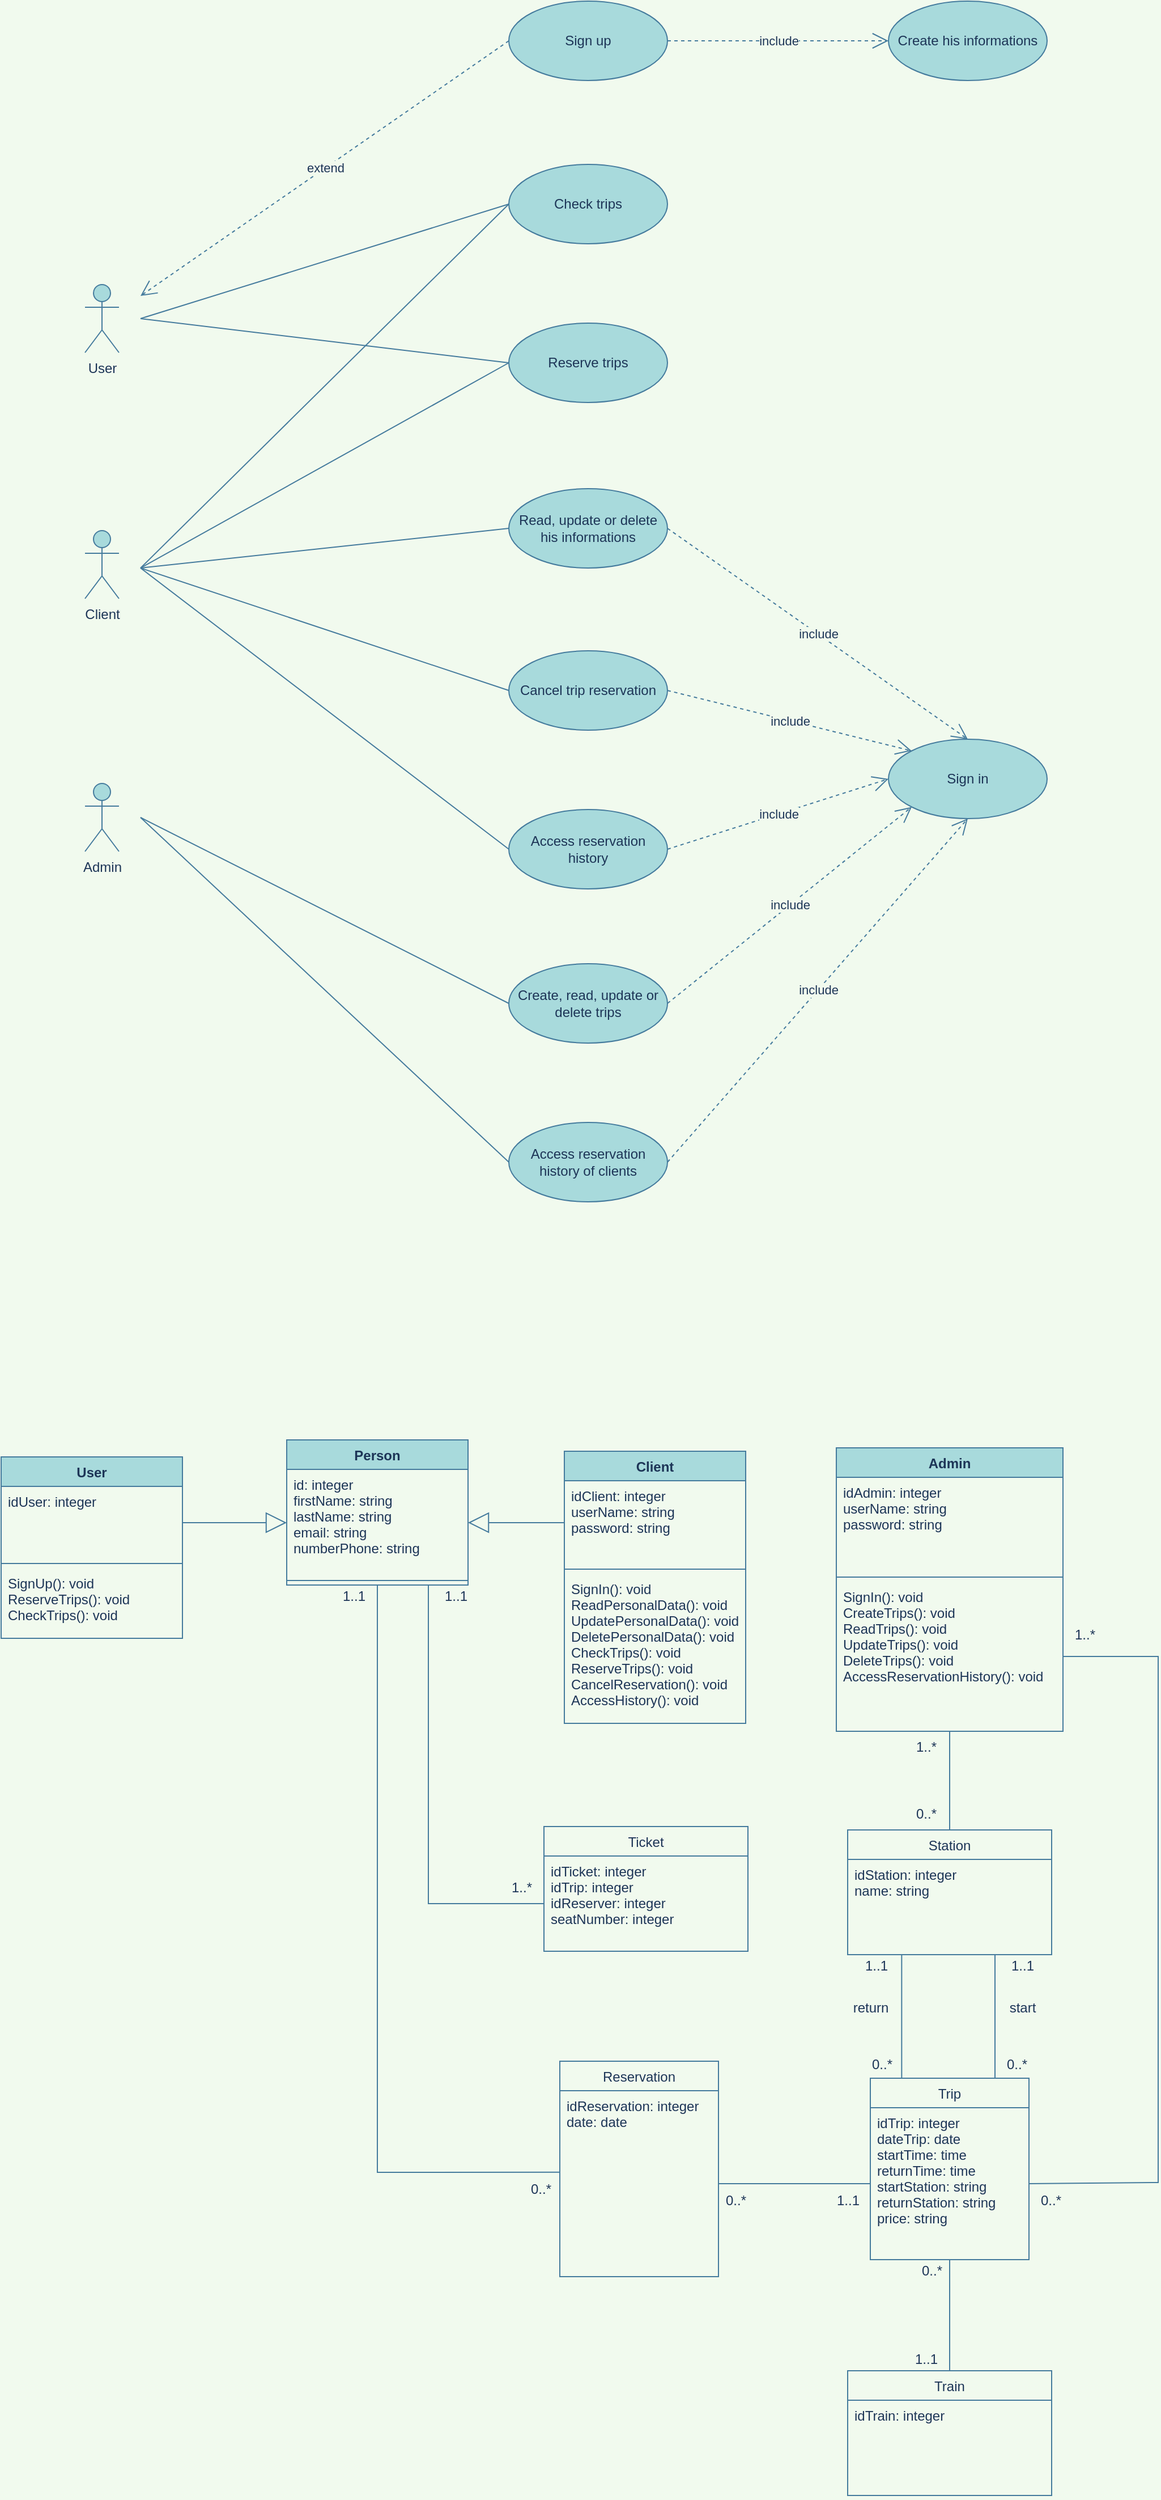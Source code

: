 <mxfile version="16.1.2" type="device"><diagram id="GMFrmrdeIj7cf_IxJxZl" name="Page-1"><mxGraphModel dx="1157" dy="737" grid="1" gridSize="10" guides="1" tooltips="1" connect="1" arrows="1" fold="1" page="1" pageScale="1" pageWidth="2339" pageHeight="3300" background="#F1FAEE" math="0" shadow="0"><root><mxCell id="0"/><mxCell id="1" parent="0"/><mxCell id="lP7fuE8DLJQ25AnNHhFb-1" value="User" style="shape=umlActor;verticalLabelPosition=bottom;verticalAlign=top;html=1;outlineConnect=0;fillColor=#A8DADC;strokeColor=#457B9D;fontColor=#1D3557;" parent="1" vertex="1"><mxGeometry x="203" y="330" width="30" height="60" as="geometry"/></mxCell><mxCell id="lP7fuE8DLJQ25AnNHhFb-2" value="Client" style="shape=umlActor;verticalLabelPosition=bottom;verticalAlign=top;html=1;outlineConnect=0;fillColor=#A8DADC;strokeColor=#457B9D;fontColor=#1D3557;" parent="1" vertex="1"><mxGeometry x="203" y="547" width="30" height="60" as="geometry"/></mxCell><mxCell id="lP7fuE8DLJQ25AnNHhFb-3" value="Admin" style="shape=umlActor;verticalLabelPosition=bottom;verticalAlign=top;html=1;outlineConnect=0;fillColor=#A8DADC;strokeColor=#457B9D;fontColor=#1D3557;" parent="1" vertex="1"><mxGeometry x="203" y="770" width="30" height="60" as="geometry"/></mxCell><mxCell id="lP7fuE8DLJQ25AnNHhFb-10" value="Check trips" style="ellipse;whiteSpace=wrap;html=1;fillColor=#A8DADC;strokeColor=#457B9D;fontColor=#1D3557;" parent="1" vertex="1"><mxGeometry x="577" y="224" width="140" height="70" as="geometry"/></mxCell><mxCell id="lP7fuE8DLJQ25AnNHhFb-11" value="Reserve trips" style="ellipse;whiteSpace=wrap;html=1;fillColor=#A8DADC;strokeColor=#457B9D;fontColor=#1D3557;" parent="1" vertex="1"><mxGeometry x="577" y="364" width="140" height="70" as="geometry"/></mxCell><mxCell id="lP7fuE8DLJQ25AnNHhFb-12" value="&lt;span&gt;Sign in&lt;/span&gt;" style="ellipse;whiteSpace=wrap;html=1;fillColor=#A8DADC;strokeColor=#457B9D;fontColor=#1D3557;" parent="1" vertex="1"><mxGeometry x="912" y="731" width="140" height="70" as="geometry"/></mxCell><mxCell id="lP7fuE8DLJQ25AnNHhFb-13" value="Read, update or delete his informations" style="ellipse;whiteSpace=wrap;html=1;fillColor=#A8DADC;strokeColor=#457B9D;fontColor=#1D3557;" parent="1" vertex="1"><mxGeometry x="577" y="510" width="140" height="70" as="geometry"/></mxCell><mxCell id="lP7fuE8DLJQ25AnNHhFb-14" value="Cancel trip reservation" style="ellipse;whiteSpace=wrap;html=1;fillColor=#A8DADC;strokeColor=#457B9D;fontColor=#1D3557;" parent="1" vertex="1"><mxGeometry x="577" y="653" width="140" height="70" as="geometry"/></mxCell><mxCell id="lP7fuE8DLJQ25AnNHhFb-15" value="&lt;span&gt;Access reservation history&lt;/span&gt;" style="ellipse;whiteSpace=wrap;html=1;fillColor=#A8DADC;strokeColor=#457B9D;fontColor=#1D3557;" parent="1" vertex="1"><mxGeometry x="577" y="793" width="140" height="70" as="geometry"/></mxCell><mxCell id="RDnRr00sYv68q6PSbp-t-7" value="" style="endArrow=none;html=1;rounded=0;entryX=0;entryY=0.5;entryDx=0;entryDy=0;labelBackgroundColor=#F1FAEE;strokeColor=#457B9D;fontColor=#1D3557;" parent="1" target="lP7fuE8DLJQ25AnNHhFb-10" edge="1"><mxGeometry width="50" height="50" relative="1" as="geometry"><mxPoint x="252" y="360" as="sourcePoint"/><mxPoint x="442" y="190" as="targetPoint"/></mxGeometry></mxCell><mxCell id="RDnRr00sYv68q6PSbp-t-9" value="" style="endArrow=none;html=1;rounded=0;entryX=0;entryY=0.5;entryDx=0;entryDy=0;labelBackgroundColor=#F1FAEE;strokeColor=#457B9D;fontColor=#1D3557;" parent="1" target="lP7fuE8DLJQ25AnNHhFb-11" edge="1"><mxGeometry width="50" height="50" relative="1" as="geometry"><mxPoint x="252" y="360" as="sourcePoint"/><mxPoint x="606.95" y="174.531" as="targetPoint"/></mxGeometry></mxCell><mxCell id="RDnRr00sYv68q6PSbp-t-10" value="" style="endArrow=none;html=1;rounded=0;entryX=0;entryY=0.5;entryDx=0;entryDy=0;labelBackgroundColor=#F1FAEE;strokeColor=#457B9D;fontColor=#1D3557;" parent="1" target="lP7fuE8DLJQ25AnNHhFb-10" edge="1"><mxGeometry width="50" height="50" relative="1" as="geometry"><mxPoint x="252" y="580" as="sourcePoint"/><mxPoint x="582" y="190" as="targetPoint"/></mxGeometry></mxCell><mxCell id="RDnRr00sYv68q6PSbp-t-12" value="" style="endArrow=none;html=1;rounded=0;entryX=0;entryY=0.5;entryDx=0;entryDy=0;labelBackgroundColor=#F1FAEE;strokeColor=#457B9D;fontColor=#1D3557;" parent="1" target="lP7fuE8DLJQ25AnNHhFb-11" edge="1"><mxGeometry width="50" height="50" relative="1" as="geometry"><mxPoint x="252" y="580" as="sourcePoint"/><mxPoint x="587" y="199" as="targetPoint"/></mxGeometry></mxCell><mxCell id="RDnRr00sYv68q6PSbp-t-14" value="" style="endArrow=none;html=1;rounded=0;entryX=0;entryY=0.5;entryDx=0;entryDy=0;labelBackgroundColor=#F1FAEE;strokeColor=#457B9D;fontColor=#1D3557;" parent="1" target="lP7fuE8DLJQ25AnNHhFb-13" edge="1"><mxGeometry width="50" height="50" relative="1" as="geometry"><mxPoint x="252" y="580" as="sourcePoint"/><mxPoint x="587" y="479" as="targetPoint"/></mxGeometry></mxCell><mxCell id="RDnRr00sYv68q6PSbp-t-15" value="" style="endArrow=none;html=1;rounded=0;entryX=0;entryY=0.5;entryDx=0;entryDy=0;labelBackgroundColor=#F1FAEE;strokeColor=#457B9D;fontColor=#1D3557;" parent="1" target="lP7fuE8DLJQ25AnNHhFb-14" edge="1"><mxGeometry width="50" height="50" relative="1" as="geometry"><mxPoint x="252" y="580" as="sourcePoint"/><mxPoint x="587" y="616" as="targetPoint"/></mxGeometry></mxCell><mxCell id="aR-QpTUlCS7GrwapQ0f--2" value="User" style="swimlane;fontStyle=1;align=center;verticalAlign=top;childLayout=stackLayout;horizontal=1;startSize=26;horizontalStack=0;resizeParent=1;resizeParentMax=0;resizeLast=0;collapsible=1;marginBottom=0;fillColor=#A8DADC;strokeColor=#457B9D;fontColor=#1D3557;" parent="1" vertex="1"><mxGeometry x="129" y="1364" width="160" height="160" as="geometry"/></mxCell><mxCell id="aR-QpTUlCS7GrwapQ0f--3" value="idUser: integer" style="text;strokeColor=none;fillColor=none;align=left;verticalAlign=top;spacingLeft=4;spacingRight=4;overflow=hidden;rotatable=0;points=[[0,0.5],[1,0.5]];portConstraint=eastwest;fontColor=#1D3557;" parent="aR-QpTUlCS7GrwapQ0f--2" vertex="1"><mxGeometry y="26" width="160" height="64" as="geometry"/></mxCell><mxCell id="aR-QpTUlCS7GrwapQ0f--4" value="" style="line;strokeWidth=1;fillColor=none;align=left;verticalAlign=middle;spacingTop=-1;spacingLeft=3;spacingRight=3;rotatable=0;labelPosition=right;points=[];portConstraint=eastwest;labelBackgroundColor=#F1FAEE;strokeColor=#457B9D;fontColor=#1D3557;" parent="aR-QpTUlCS7GrwapQ0f--2" vertex="1"><mxGeometry y="90" width="160" height="8" as="geometry"/></mxCell><mxCell id="aR-QpTUlCS7GrwapQ0f--5" value="SignUp(): void&#10;ReserveTrips(): void&#10;CheckTrips(): void" style="text;strokeColor=none;fillColor=none;align=left;verticalAlign=top;spacingLeft=4;spacingRight=4;overflow=hidden;rotatable=0;points=[[0,0.5],[1,0.5]];portConstraint=eastwest;fontColor=#1D3557;" parent="aR-QpTUlCS7GrwapQ0f--2" vertex="1"><mxGeometry y="98" width="160" height="62" as="geometry"/></mxCell><mxCell id="aR-QpTUlCS7GrwapQ0f--6" value="Trip" style="swimlane;fontStyle=0;childLayout=stackLayout;horizontal=1;startSize=26;fillColor=none;horizontalStack=0;resizeParent=1;resizeParentMax=0;resizeLast=0;collapsible=1;marginBottom=0;strokeColor=#457B9D;fontColor=#1D3557;" parent="1" vertex="1"><mxGeometry x="896" y="1912" width="140" height="160" as="geometry"/></mxCell><mxCell id="aR-QpTUlCS7GrwapQ0f--7" value="idTrip: integer&#10;dateTrip: date&#10;startTime: time&#10;returnTime: time&#10;startStation: string&#10;returnStation: string&#10;price: string" style="text;strokeColor=none;fillColor=none;align=left;verticalAlign=top;spacingLeft=4;spacingRight=4;overflow=hidden;rotatable=0;points=[[0,0.5],[1,0.5]];portConstraint=eastwest;fontColor=#1D3557;" parent="aR-QpTUlCS7GrwapQ0f--6" vertex="1"><mxGeometry y="26" width="140" height="134" as="geometry"/></mxCell><mxCell id="aR-QpTUlCS7GrwapQ0f--12" value="Admin" style="swimlane;fontStyle=1;align=center;verticalAlign=top;childLayout=stackLayout;horizontal=1;startSize=26;horizontalStack=0;resizeParent=1;resizeParentMax=0;resizeLast=0;collapsible=1;marginBottom=0;fillColor=#A8DADC;strokeColor=#457B9D;fontColor=#1D3557;" parent="1" vertex="1"><mxGeometry x="866" y="1356" width="200" height="250" as="geometry"/></mxCell><mxCell id="aR-QpTUlCS7GrwapQ0f--13" value="idAdmin: integer&#10;userName: string&#10;password: string&#10;" style="text;strokeColor=none;fillColor=none;align=left;verticalAlign=top;spacingLeft=4;spacingRight=4;overflow=hidden;rotatable=0;points=[[0,0.5],[1,0.5]];portConstraint=eastwest;fontColor=#1D3557;" parent="aR-QpTUlCS7GrwapQ0f--12" vertex="1"><mxGeometry y="26" width="200" height="84" as="geometry"/></mxCell><mxCell id="aR-QpTUlCS7GrwapQ0f--14" value="" style="line;strokeWidth=1;fillColor=none;align=left;verticalAlign=middle;spacingTop=-1;spacingLeft=3;spacingRight=3;rotatable=0;labelPosition=right;points=[];portConstraint=eastwest;labelBackgroundColor=#F1FAEE;strokeColor=#457B9D;fontColor=#1D3557;" parent="aR-QpTUlCS7GrwapQ0f--12" vertex="1"><mxGeometry y="110" width="200" height="8" as="geometry"/></mxCell><mxCell id="aR-QpTUlCS7GrwapQ0f--15" value="SignIn(): void&#10;CreateTrips(): void&#10;ReadTrips(): void&#10;UpdateTrips(): void&#10;DeleteTrips(): void&#10;AccessReservationHistory(): void" style="text;strokeColor=none;fillColor=none;align=left;verticalAlign=top;spacingLeft=4;spacingRight=4;overflow=hidden;rotatable=0;points=[[0,0.5],[1,0.5]];portConstraint=eastwest;fontColor=#1D3557;" parent="aR-QpTUlCS7GrwapQ0f--12" vertex="1"><mxGeometry y="118" width="200" height="132" as="geometry"/></mxCell><mxCell id="aR-QpTUlCS7GrwapQ0f--16" value="Reservation" style="swimlane;fontStyle=0;childLayout=stackLayout;horizontal=1;startSize=26;fillColor=none;horizontalStack=0;resizeParent=1;resizeParentMax=0;resizeLast=0;collapsible=1;marginBottom=0;strokeColor=#457B9D;fontColor=#1D3557;" parent="1" vertex="1"><mxGeometry x="622" y="1897" width="140" height="190" as="geometry"/></mxCell><mxCell id="aR-QpTUlCS7GrwapQ0f--17" value="idReservation: integer&#10;date: date" style="text;strokeColor=none;fillColor=none;align=left;verticalAlign=top;spacingLeft=4;spacingRight=4;overflow=hidden;rotatable=0;points=[[0,0.5],[1,0.5]];portConstraint=eastwest;fontColor=#1D3557;" parent="aR-QpTUlCS7GrwapQ0f--16" vertex="1"><mxGeometry y="26" width="140" height="164" as="geometry"/></mxCell><mxCell id="aR-QpTUlCS7GrwapQ0f--22" value="Sign up" style="ellipse;whiteSpace=wrap;html=1;fillColor=#A8DADC;strokeColor=#457B9D;fontColor=#1D3557;" parent="1" vertex="1"><mxGeometry x="577" y="80" width="140" height="70" as="geometry"/></mxCell><mxCell id="aR-QpTUlCS7GrwapQ0f--24" value="Create, read, update or delete trips" style="ellipse;whiteSpace=wrap;html=1;fillColor=#A8DADC;strokeColor=#457B9D;fontColor=#1D3557;" parent="1" vertex="1"><mxGeometry x="577" y="929" width="140" height="70" as="geometry"/></mxCell><mxCell id="aR-QpTUlCS7GrwapQ0f--25" value="" style="endArrow=none;html=1;rounded=0;entryX=0;entryY=0.5;entryDx=0;entryDy=0;labelBackgroundColor=#F1FAEE;strokeColor=#457B9D;fontColor=#1D3557;" parent="1" target="aR-QpTUlCS7GrwapQ0f--24" edge="1"><mxGeometry width="50" height="50" relative="1" as="geometry"><mxPoint x="252" y="800" as="sourcePoint"/><mxPoint x="587" y="969" as="targetPoint"/></mxGeometry></mxCell><mxCell id="IGhQNBZJm9unFmUwt0IC-1" value="Person" style="swimlane;fontStyle=1;align=center;verticalAlign=top;childLayout=stackLayout;horizontal=1;startSize=26;horizontalStack=0;resizeParent=1;resizeParentMax=0;resizeLast=0;collapsible=1;marginBottom=0;fillColor=#A8DADC;strokeColor=#457B9D;fontColor=#1D3557;" parent="1" vertex="1"><mxGeometry x="381" y="1349" width="160" height="128" as="geometry"/></mxCell><mxCell id="IGhQNBZJm9unFmUwt0IC-2" value="id: integer&#10;firstName: string&#10;lastName: string&#10;email: string&#10;numberPhone: string" style="text;strokeColor=none;fillColor=none;align=left;verticalAlign=top;spacingLeft=4;spacingRight=4;overflow=hidden;rotatable=0;points=[[0,0.5],[1,0.5]];portConstraint=eastwest;fontColor=#1D3557;" parent="IGhQNBZJm9unFmUwt0IC-1" vertex="1"><mxGeometry y="26" width="160" height="94" as="geometry"/></mxCell><mxCell id="IGhQNBZJm9unFmUwt0IC-3" value="" style="line;strokeWidth=1;fillColor=none;align=left;verticalAlign=middle;spacingTop=-1;spacingLeft=3;spacingRight=3;rotatable=0;labelPosition=right;points=[];portConstraint=eastwest;labelBackgroundColor=#F1FAEE;strokeColor=#457B9D;fontColor=#1D3557;" parent="IGhQNBZJm9unFmUwt0IC-1" vertex="1"><mxGeometry y="120" width="160" height="8" as="geometry"/></mxCell><mxCell id="IGhQNBZJm9unFmUwt0IC-5" value="" style="endArrow=none;html=1;rounded=0;entryX=0;entryY=0.5;entryDx=0;entryDy=0;labelBackgroundColor=#F1FAEE;strokeColor=#457B9D;fontColor=#1D3557;" parent="1" target="lP7fuE8DLJQ25AnNHhFb-15" edge="1"><mxGeometry width="50" height="50" relative="1" as="geometry"><mxPoint x="252" y="580" as="sourcePoint"/><mxPoint x="587" y="829" as="targetPoint"/></mxGeometry></mxCell><mxCell id="IGhQNBZJm9unFmUwt0IC-15" value="Station" style="swimlane;fontStyle=0;childLayout=stackLayout;horizontal=1;startSize=26;fillColor=none;horizontalStack=0;resizeParent=1;resizeParentMax=0;resizeLast=0;collapsible=1;marginBottom=0;strokeColor=#457B9D;fontColor=#1D3557;" parent="1" vertex="1"><mxGeometry x="876" y="1693" width="180" height="110" as="geometry"/></mxCell><mxCell id="IGhQNBZJm9unFmUwt0IC-16" value="idStation: integer&#10;name: string" style="text;strokeColor=none;fillColor=none;align=left;verticalAlign=top;spacingLeft=4;spacingRight=4;overflow=hidden;rotatable=0;points=[[0,0.5],[1,0.5]];portConstraint=eastwest;fontColor=#1D3557;" parent="IGhQNBZJm9unFmUwt0IC-15" vertex="1"><mxGeometry y="26" width="180" height="84" as="geometry"/></mxCell><mxCell id="IGhQNBZJm9unFmUwt0IC-27" value="" style="endArrow=none;html=1;rounded=0;exitX=0;exitY=0.5;exitDx=0;exitDy=0;entryX=1;entryY=0.5;entryDx=0;entryDy=0;labelBackgroundColor=#F1FAEE;strokeColor=#457B9D;fontColor=#1D3557;" parent="1" source="aR-QpTUlCS7GrwapQ0f--7" target="aR-QpTUlCS7GrwapQ0f--17" edge="1"><mxGeometry width="50" height="50" relative="1" as="geometry"><mxPoint x="1043" y="1577" as="sourcePoint"/><mxPoint x="793" y="2064" as="targetPoint"/></mxGeometry></mxCell><mxCell id="IGhQNBZJm9unFmUwt0IC-28" value="1..1" style="text;html=1;align=center;verticalAlign=middle;resizable=0;points=[];autosize=1;strokeColor=none;fillColor=none;fontColor=#1D3557;" parent="1" vertex="1"><mxGeometry x="856" y="2010" width="40" height="20" as="geometry"/></mxCell><mxCell id="IGhQNBZJm9unFmUwt0IC-29" value="0..*" style="text;html=1;align=center;verticalAlign=middle;resizable=0;points=[];autosize=1;strokeColor=none;fillColor=none;fontColor=#1D3557;" parent="1" vertex="1"><mxGeometry x="762" y="2010" width="30" height="20" as="geometry"/></mxCell><mxCell id="IGhQNBZJm9unFmUwt0IC-31" value="" style="endArrow=none;html=1;rounded=0;exitX=1;exitY=0.5;exitDx=0;exitDy=0;entryX=1;entryY=0.5;entryDx=0;entryDy=0;labelBackgroundColor=#F1FAEE;strokeColor=#457B9D;fontColor=#1D3557;" parent="1" source="aR-QpTUlCS7GrwapQ0f--15" target="aR-QpTUlCS7GrwapQ0f--7" edge="1"><mxGeometry width="50" height="50" relative="1" as="geometry"><mxPoint x="1090" y="1700" as="sourcePoint"/><mxPoint x="1140" y="1650" as="targetPoint"/><Array as="points"><mxPoint x="1150" y="1540"/><mxPoint x="1150" y="2004"/></Array></mxGeometry></mxCell><mxCell id="IGhQNBZJm9unFmUwt0IC-32" value="1..*" style="text;html=1;align=center;verticalAlign=middle;resizable=0;points=[];autosize=1;strokeColor=none;fillColor=none;fontColor=#1D3557;" parent="1" vertex="1"><mxGeometry x="1070" y="1511" width="30" height="20" as="geometry"/></mxCell><mxCell id="IGhQNBZJm9unFmUwt0IC-33" value="0..*" style="text;html=1;align=center;verticalAlign=middle;resizable=0;points=[];autosize=1;strokeColor=none;fillColor=none;fontColor=#1D3557;" parent="1" vertex="1"><mxGeometry x="1040" y="2010" width="30" height="20" as="geometry"/></mxCell><mxCell id="IGhQNBZJm9unFmUwt0IC-35" value="" style="endArrow=none;html=1;rounded=0;exitX=0.5;exitY=1;exitDx=0;exitDy=0;entryX=-0.002;entryY=0.438;entryDx=0;entryDy=0;entryPerimeter=0;labelBackgroundColor=#F1FAEE;strokeColor=#457B9D;fontColor=#1D3557;" parent="1" source="IGhQNBZJm9unFmUwt0IC-1" target="aR-QpTUlCS7GrwapQ0f--17" edge="1"><mxGeometry width="50" height="50" relative="1" as="geometry"><mxPoint x="-21.76" y="1541.56" as="sourcePoint"/><mxPoint x="240" y="1750" as="targetPoint"/><Array as="points"><mxPoint x="461" y="1995"/></Array></mxGeometry></mxCell><mxCell id="IGhQNBZJm9unFmUwt0IC-36" value="0..*" style="text;html=1;align=center;verticalAlign=middle;resizable=0;points=[];autosize=1;strokeColor=none;fillColor=none;fontColor=#1D3557;" parent="1" vertex="1"><mxGeometry x="590" y="2000" width="30" height="20" as="geometry"/></mxCell><mxCell id="IGhQNBZJm9unFmUwt0IC-38" value="1..1" style="text;html=1;align=center;verticalAlign=middle;resizable=0;points=[];autosize=1;strokeColor=none;fillColor=none;fontColor=#1D3557;" parent="1" vertex="1"><mxGeometry x="420" y="1477" width="40" height="20" as="geometry"/></mxCell><mxCell id="IGhQNBZJm9unFmUwt0IC-40" value="Client" style="swimlane;fontStyle=1;align=center;verticalAlign=top;childLayout=stackLayout;horizontal=1;startSize=26;horizontalStack=0;resizeParent=1;resizeParentMax=0;resizeLast=0;collapsible=1;marginBottom=0;fillColor=#A8DADC;strokeColor=#457B9D;fontColor=#1D3557;" parent="1" vertex="1"><mxGeometry x="626" y="1359" width="160" height="240" as="geometry"/></mxCell><mxCell id="IGhQNBZJm9unFmUwt0IC-41" value="idClient: integer&#10;userName: string&#10;password: string" style="text;strokeColor=none;fillColor=none;align=left;verticalAlign=top;spacingLeft=4;spacingRight=4;overflow=hidden;rotatable=0;points=[[0,0.5],[1,0.5]];portConstraint=eastwest;fontColor=#1D3557;" parent="IGhQNBZJm9unFmUwt0IC-40" vertex="1"><mxGeometry y="26" width="160" height="74" as="geometry"/></mxCell><mxCell id="IGhQNBZJm9unFmUwt0IC-42" value="" style="line;strokeWidth=1;fillColor=none;align=left;verticalAlign=middle;spacingTop=-1;spacingLeft=3;spacingRight=3;rotatable=0;labelPosition=right;points=[];portConstraint=eastwest;labelBackgroundColor=#F1FAEE;strokeColor=#457B9D;fontColor=#1D3557;" parent="IGhQNBZJm9unFmUwt0IC-40" vertex="1"><mxGeometry y="100" width="160" height="8" as="geometry"/></mxCell><mxCell id="IGhQNBZJm9unFmUwt0IC-43" value="SignIn(): void&#10;ReadPersonalData(): void&#10;UpdatePersonalData(): void&#10;DeletePersonalData(): void&#10;CheckTrips(): void&#10;ReserveTrips(): void&#10;CancelReservation(): void&#10;AccessHistory(): void" style="text;strokeColor=none;fillColor=none;align=left;verticalAlign=top;spacingLeft=4;spacingRight=4;overflow=hidden;rotatable=0;points=[[0,0.5],[1,0.5]];portConstraint=eastwest;fontColor=#1D3557;" parent="IGhQNBZJm9unFmUwt0IC-40" vertex="1"><mxGeometry y="108" width="160" height="132" as="geometry"/></mxCell><mxCell id="k-HqamVYPhL8rSmxD8zL-2" value="" style="endArrow=none;html=1;rounded=0;exitX=0.5;exitY=0;exitDx=0;exitDy=0;labelBackgroundColor=#F1FAEE;strokeColor=#457B9D;fontColor=#1D3557;" parent="1" source="IGhQNBZJm9unFmUwt0IC-15" target="aR-QpTUlCS7GrwapQ0f--15" edge="1"><mxGeometry width="50" height="50" relative="1" as="geometry"><mxPoint x="810" y="1710" as="sourcePoint"/><mxPoint x="990" y="1640" as="targetPoint"/></mxGeometry></mxCell><mxCell id="k-HqamVYPhL8rSmxD8zL-5" value="0..*" style="text;html=1;align=center;verticalAlign=middle;resizable=0;points=[];autosize=1;strokeColor=none;fillColor=none;fontColor=#1D3557;" parent="1" vertex="1"><mxGeometry x="930" y="1669" width="30" height="20" as="geometry"/></mxCell><mxCell id="k-HqamVYPhL8rSmxD8zL-6" value="1..*" style="text;html=1;align=center;verticalAlign=middle;resizable=0;points=[];autosize=1;strokeColor=none;fillColor=none;fontColor=#1D3557;" parent="1" vertex="1"><mxGeometry x="930" y="1610" width="30" height="20" as="geometry"/></mxCell><mxCell id="k-HqamVYPhL8rSmxD8zL-7" value="Ticket" style="swimlane;fontStyle=0;childLayout=stackLayout;horizontal=1;startSize=26;fillColor=none;horizontalStack=0;resizeParent=1;resizeParentMax=0;resizeLast=0;collapsible=1;marginBottom=0;strokeColor=#457B9D;fontColor=#1D3557;" parent="1" vertex="1"><mxGeometry x="608" y="1690" width="180" height="110" as="geometry"/></mxCell><mxCell id="k-HqamVYPhL8rSmxD8zL-8" value="idTicket: integer&#10;idTrip: integer&#10;idReserver: integer&#10;seatNumber: integer" style="text;strokeColor=none;fillColor=none;align=left;verticalAlign=top;spacingLeft=4;spacingRight=4;overflow=hidden;rotatable=0;points=[[0,0.5],[1,0.5]];portConstraint=eastwest;fontColor=#1D3557;" parent="k-HqamVYPhL8rSmxD8zL-7" vertex="1"><mxGeometry y="26" width="180" height="84" as="geometry"/></mxCell><mxCell id="k-HqamVYPhL8rSmxD8zL-11" value="" style="endArrow=none;html=1;rounded=0;exitX=0;exitY=0.5;exitDx=0;exitDy=0;entryX=0.75;entryY=1;entryDx=0;entryDy=0;labelBackgroundColor=#F1FAEE;strokeColor=#457B9D;fontColor=#1D3557;" parent="1" source="k-HqamVYPhL8rSmxD8zL-8" edge="1"><mxGeometry width="50" height="50" relative="1" as="geometry"><mxPoint x="506.04" y="1690.99" as="sourcePoint"/><mxPoint x="506" y="1477" as="targetPoint"/><Array as="points"><mxPoint x="506" y="1758"/></Array></mxGeometry></mxCell><mxCell id="Xe8CKo-zfuuq57RGlqon-1" value="&lt;span&gt;Access reservation history of clients&lt;/span&gt;" style="ellipse;whiteSpace=wrap;html=1;fillColor=#A8DADC;strokeColor=#457B9D;fontColor=#1D3557;" parent="1" vertex="1"><mxGeometry x="577" y="1069" width="140" height="70" as="geometry"/></mxCell><mxCell id="Xe8CKo-zfuuq57RGlqon-2" value="" style="endArrow=none;html=1;rounded=0;entryX=0;entryY=0.5;entryDx=0;entryDy=0;labelBackgroundColor=#F1FAEE;strokeColor=#457B9D;fontColor=#1D3557;" parent="1" target="Xe8CKo-zfuuq57RGlqon-1" edge="1"><mxGeometry width="50" height="50" relative="1" as="geometry"><mxPoint x="252" y="800" as="sourcePoint"/><mxPoint x="587" y="1105" as="targetPoint"/></mxGeometry></mxCell><mxCell id="Xe8CKo-zfuuq57RGlqon-5" value="include" style="endArrow=open;endSize=12;dashed=1;html=1;rounded=0;exitX=1;exitY=0.5;exitDx=0;exitDy=0;entryX=0.5;entryY=0;entryDx=0;entryDy=0;labelBackgroundColor=#F1FAEE;strokeColor=#457B9D;fontColor=#1D3557;" parent="1" source="lP7fuE8DLJQ25AnNHhFb-13" target="lP7fuE8DLJQ25AnNHhFb-12" edge="1"><mxGeometry width="160" relative="1" as="geometry"><mxPoint x="742" y="547" as="sourcePoint"/><mxPoint x="902" y="547" as="targetPoint"/></mxGeometry></mxCell><mxCell id="Xe8CKo-zfuuq57RGlqon-6" value="include" style="endArrow=open;endSize=12;dashed=1;html=1;rounded=0;entryX=0;entryY=0;entryDx=0;entryDy=0;exitX=1;exitY=0.5;exitDx=0;exitDy=0;labelBackgroundColor=#F1FAEE;strokeColor=#457B9D;fontColor=#1D3557;" parent="1" source="lP7fuE8DLJQ25AnNHhFb-14" target="lP7fuE8DLJQ25AnNHhFb-12" edge="1"><mxGeometry width="160" relative="1" as="geometry"><mxPoint x="742" y="687.5" as="sourcePoint"/><mxPoint x="902" y="687.5" as="targetPoint"/></mxGeometry></mxCell><mxCell id="Xe8CKo-zfuuq57RGlqon-7" value="include" style="endArrow=open;endSize=12;dashed=1;html=1;rounded=0;entryX=0;entryY=0.5;entryDx=0;entryDy=0;exitX=1;exitY=0.5;exitDx=0;exitDy=0;labelBackgroundColor=#F1FAEE;strokeColor=#457B9D;fontColor=#1D3557;" parent="1" source="lP7fuE8DLJQ25AnNHhFb-15" target="lP7fuE8DLJQ25AnNHhFb-12" edge="1"><mxGeometry width="160" relative="1" as="geometry"><mxPoint x="742" y="820" as="sourcePoint"/><mxPoint x="902" y="820" as="targetPoint"/></mxGeometry></mxCell><mxCell id="Xe8CKo-zfuuq57RGlqon-8" value="include" style="endArrow=open;endSize=12;dashed=1;html=1;rounded=0;entryX=0;entryY=1;entryDx=0;entryDy=0;exitX=1;exitY=0.5;exitDx=0;exitDy=0;labelBackgroundColor=#F1FAEE;strokeColor=#457B9D;fontColor=#1D3557;" parent="1" source="aR-QpTUlCS7GrwapQ0f--24" target="lP7fuE8DLJQ25AnNHhFb-12" edge="1"><mxGeometry width="160" relative="1" as="geometry"><mxPoint x="742" y="960" as="sourcePoint"/><mxPoint x="902" y="960" as="targetPoint"/></mxGeometry></mxCell><mxCell id="Xe8CKo-zfuuq57RGlqon-9" value="include" style="endArrow=open;endSize=12;dashed=1;html=1;rounded=0;entryX=0.5;entryY=1;entryDx=0;entryDy=0;exitX=1;exitY=0.5;exitDx=0;exitDy=0;labelBackgroundColor=#F1FAEE;strokeColor=#457B9D;fontColor=#1D3557;" parent="1" source="Xe8CKo-zfuuq57RGlqon-1" target="lP7fuE8DLJQ25AnNHhFb-12" edge="1"><mxGeometry width="160" relative="1" as="geometry"><mxPoint x="732" y="1103.5" as="sourcePoint"/><mxPoint x="1012" y="660" as="targetPoint"/></mxGeometry></mxCell><mxCell id="Xe8CKo-zfuuq57RGlqon-18" value="extend" style="endArrow=open;endSize=12;dashed=1;html=1;rounded=0;exitX=0;exitY=0.5;exitDx=0;exitDy=0;labelBackgroundColor=#F1FAEE;strokeColor=#457B9D;fontColor=#1D3557;" parent="1" source="aR-QpTUlCS7GrwapQ0f--22" edge="1"><mxGeometry width="160" relative="1" as="geometry"><mxPoint x="272" y="200" as="sourcePoint"/><mxPoint x="252" y="340" as="targetPoint"/></mxGeometry></mxCell><mxCell id="Xe8CKo-zfuuq57RGlqon-19" value="Create his informations" style="ellipse;whiteSpace=wrap;html=1;fillColor=#A8DADC;strokeColor=#457B9D;fontColor=#1D3557;" parent="1" vertex="1"><mxGeometry x="912" y="80" width="140" height="70" as="geometry"/></mxCell><mxCell id="Xe8CKo-zfuuq57RGlqon-20" value="include" style="endArrow=open;endSize=12;dashed=1;html=1;rounded=0;exitX=1;exitY=0.5;exitDx=0;exitDy=0;entryX=0;entryY=0.5;entryDx=0;entryDy=0;labelBackgroundColor=#F1FAEE;strokeColor=#457B9D;fontColor=#1D3557;" parent="1" source="aR-QpTUlCS7GrwapQ0f--22" target="Xe8CKo-zfuuq57RGlqon-19" edge="1"><mxGeometry width="160" relative="1" as="geometry"><mxPoint x="897" y="105" as="sourcePoint"/><mxPoint x="932" y="300" as="targetPoint"/></mxGeometry></mxCell><mxCell id="41lzA-3gXnh6mDwH3k8v-6" value="" style="endArrow=block;endSize=16;endFill=0;html=1;rounded=0;exitX=0;exitY=0.5;exitDx=0;exitDy=0;entryX=1;entryY=0.5;entryDx=0;entryDy=0;labelBackgroundColor=#F1FAEE;strokeColor=#457B9D;fontColor=#1D3557;" parent="1" source="IGhQNBZJm9unFmUwt0IC-41" target="IGhQNBZJm9unFmUwt0IC-2" edge="1"><mxGeometry width="160" relative="1" as="geometry"><mxPoint x="511" y="1410" as="sourcePoint"/><mxPoint x="550" y="1370" as="targetPoint"/></mxGeometry></mxCell><mxCell id="41lzA-3gXnh6mDwH3k8v-7" value="" style="endArrow=block;endSize=16;endFill=0;html=1;rounded=0;exitX=1;exitY=0.5;exitDx=0;exitDy=0;entryX=0;entryY=0.5;entryDx=0;entryDy=0;labelBackgroundColor=#F1FAEE;strokeColor=#457B9D;fontColor=#1D3557;" parent="1" source="aR-QpTUlCS7GrwapQ0f--3" target="IGhQNBZJm9unFmUwt0IC-2" edge="1"><mxGeometry width="160" relative="1" as="geometry"><mxPoint x="289" y="1421" as="sourcePoint"/><mxPoint x="351" y="1433" as="targetPoint"/></mxGeometry></mxCell><mxCell id="41lzA-3gXnh6mDwH3k8v-10" value="" style="endArrow=none;html=1;rounded=0;labelBackgroundColor=#F1FAEE;strokeColor=#457B9D;fontColor=#1D3557;" parent="1" edge="1"><mxGeometry width="50" height="50" relative="1" as="geometry"><mxPoint x="1006" y="1912" as="sourcePoint"/><mxPoint x="1006" y="1803" as="targetPoint"/></mxGeometry></mxCell><mxCell id="41lzA-3gXnh6mDwH3k8v-12" value="Train" style="swimlane;fontStyle=0;childLayout=stackLayout;horizontal=1;startSize=26;fillColor=none;horizontalStack=0;resizeParent=1;resizeParentMax=0;resizeLast=0;collapsible=1;marginBottom=0;strokeColor=#457B9D;fontColor=#1D3557;" parent="1" vertex="1"><mxGeometry x="876" y="2170" width="180" height="110" as="geometry"/></mxCell><mxCell id="41lzA-3gXnh6mDwH3k8v-13" value="idTrain: integer" style="text;strokeColor=none;fillColor=none;align=left;verticalAlign=top;spacingLeft=4;spacingRight=4;overflow=hidden;rotatable=0;points=[[0,0.5],[1,0.5]];portConstraint=eastwest;fontColor=#1D3557;" parent="41lzA-3gXnh6mDwH3k8v-12" vertex="1"><mxGeometry y="26" width="180" height="84" as="geometry"/></mxCell><mxCell id="41lzA-3gXnh6mDwH3k8v-14" value="1..1" style="text;html=1;align=center;verticalAlign=middle;resizable=0;points=[];autosize=1;strokeColor=none;fillColor=none;fontColor=#1D3557;" parent="1" vertex="1"><mxGeometry x="925" y="2150" width="40" height="20" as="geometry"/></mxCell><mxCell id="41lzA-3gXnh6mDwH3k8v-15" value="0..*" style="text;html=1;align=center;verticalAlign=middle;resizable=0;points=[];autosize=1;strokeColor=none;fillColor=none;fontColor=#1D3557;" parent="1" vertex="1"><mxGeometry x="935" y="2072" width="30" height="20" as="geometry"/></mxCell><mxCell id="41lzA-3gXnh6mDwH3k8v-16" value="" style="endArrow=none;html=1;rounded=0;entryX=0.5;entryY=0;entryDx=0;entryDy=0;labelBackgroundColor=#F1FAEE;strokeColor=#457B9D;fontColor=#1D3557;" parent="1" source="aR-QpTUlCS7GrwapQ0f--7" target="41lzA-3gXnh6mDwH3k8v-12" edge="1"><mxGeometry width="50" height="50" relative="1" as="geometry"><mxPoint x="1000" y="2090" as="sourcePoint"/><mxPoint x="1103" y="2316" as="targetPoint"/></mxGeometry></mxCell><mxCell id="41lzA-3gXnh6mDwH3k8v-17" value="" style="endArrow=none;html=1;rounded=0;labelBackgroundColor=#F1FAEE;strokeColor=#457B9D;fontColor=#1D3557;" parent="1" edge="1"><mxGeometry width="50" height="50" relative="1" as="geometry"><mxPoint x="923.67" y="1912" as="sourcePoint"/><mxPoint x="923.67" y="1803" as="targetPoint"/></mxGeometry></mxCell><mxCell id="41lzA-3gXnh6mDwH3k8v-18" value="start" style="text;html=1;align=center;verticalAlign=middle;resizable=0;points=[];autosize=1;strokeColor=none;fillColor=none;fontColor=#1D3557;" parent="1" vertex="1"><mxGeometry x="1010" y="1840" width="40" height="20" as="geometry"/></mxCell><mxCell id="41lzA-3gXnh6mDwH3k8v-19" value="return" style="text;html=1;align=center;verticalAlign=middle;resizable=0;points=[];autosize=1;strokeColor=none;fillColor=none;fontColor=#1D3557;" parent="1" vertex="1"><mxGeometry x="871" y="1840" width="50" height="20" as="geometry"/></mxCell><mxCell id="41lzA-3gXnh6mDwH3k8v-20" value="1..1" style="text;html=1;align=center;verticalAlign=middle;resizable=0;points=[];autosize=1;strokeColor=none;fillColor=none;fontColor=#1D3557;" parent="1" vertex="1"><mxGeometry x="1010" y="1803" width="40" height="20" as="geometry"/></mxCell><mxCell id="41lzA-3gXnh6mDwH3k8v-21" value="1..1" style="text;html=1;align=center;verticalAlign=middle;resizable=0;points=[];autosize=1;strokeColor=none;fillColor=none;fontColor=#1D3557;" parent="1" vertex="1"><mxGeometry x="881" y="1803" width="40" height="20" as="geometry"/></mxCell><mxCell id="41lzA-3gXnh6mDwH3k8v-22" value="0..*" style="text;html=1;align=center;verticalAlign=middle;resizable=0;points=[];autosize=1;strokeColor=none;fillColor=none;fontColor=#1D3557;" parent="1" vertex="1"><mxGeometry x="1010" y="1890" width="30" height="20" as="geometry"/></mxCell><mxCell id="41lzA-3gXnh6mDwH3k8v-23" value="0..*" style="text;html=1;align=center;verticalAlign=middle;resizable=0;points=[];autosize=1;strokeColor=none;fillColor=none;fontColor=#1D3557;" parent="1" vertex="1"><mxGeometry x="891" y="1890" width="30" height="20" as="geometry"/></mxCell><mxCell id="41lzA-3gXnh6mDwH3k8v-24" value="1..*" style="text;html=1;align=center;verticalAlign=middle;resizable=0;points=[];autosize=1;strokeColor=none;fillColor=none;fontColor=#1D3557;" parent="1" vertex="1"><mxGeometry x="573" y="1734" width="30" height="20" as="geometry"/></mxCell><mxCell id="41lzA-3gXnh6mDwH3k8v-25" value="1..1" style="text;html=1;align=center;verticalAlign=middle;resizable=0;points=[];autosize=1;strokeColor=none;fillColor=none;fontColor=#1D3557;" parent="1" vertex="1"><mxGeometry x="510" y="1477" width="40" height="20" as="geometry"/></mxCell></root></mxGraphModel></diagram></mxfile>
